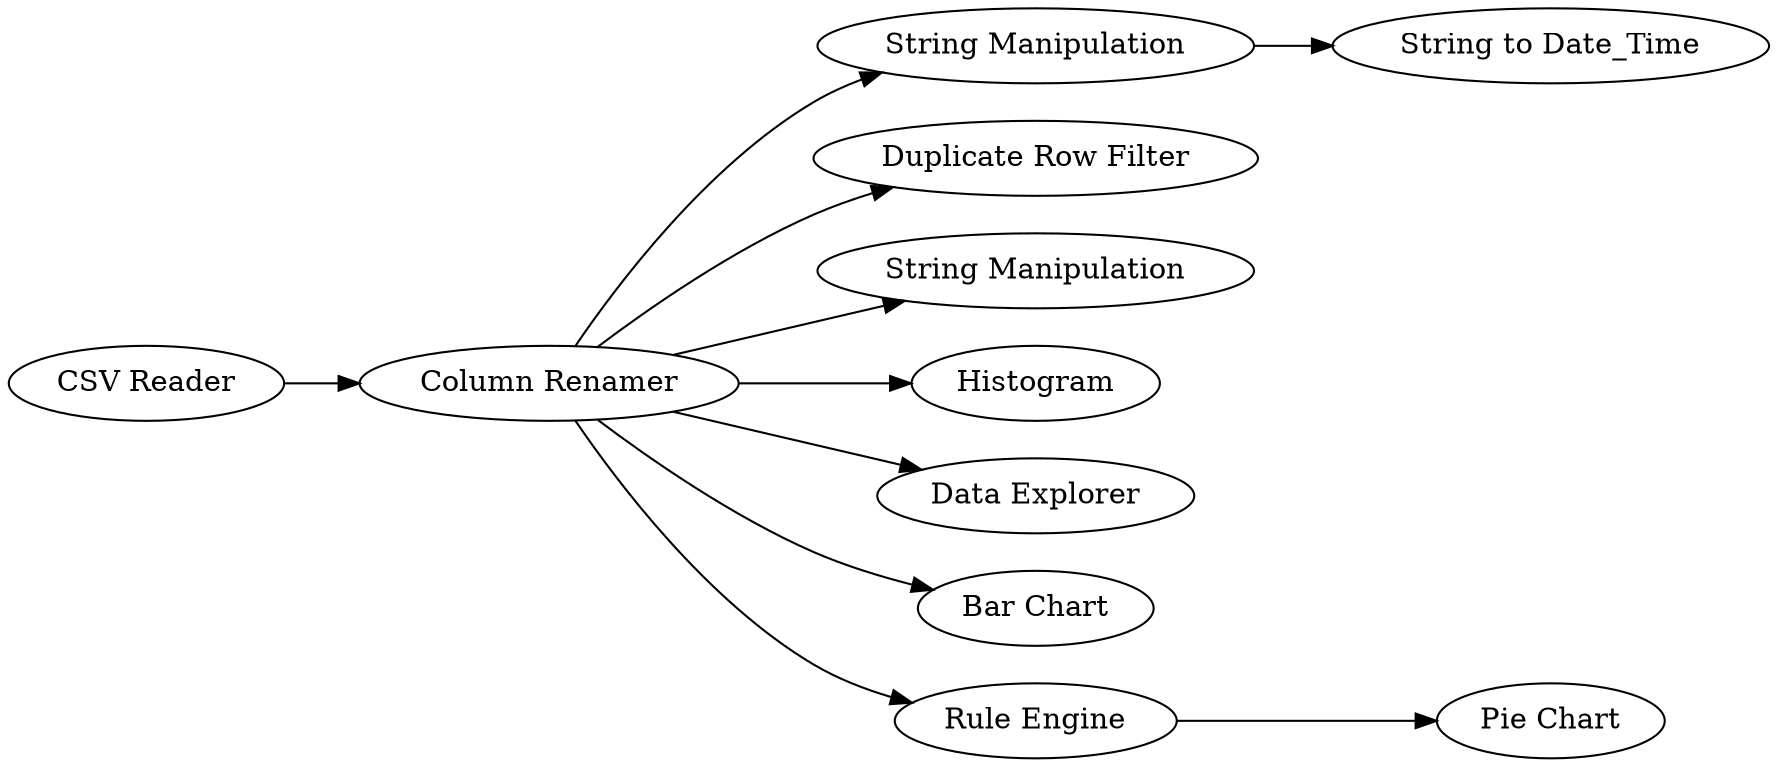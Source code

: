 digraph {
	"-7226029563233288045_6" [label="Pie Chart"]
	"-7226029563233288045_9" [label="String Manipulation"]
	"-7226029563233288045_8" [label="Duplicate Row Filter"]
	"-7226029563233288045_11" [label="String Manipulation"]
	"-7226029563233288045_3" [label=Histogram]
	"-7226029563233288045_5" [label="Data Explorer"]
	"-7226029563233288045_4" [label="Bar Chart"]
	"-7226029563233288045_1" [label="CSV Reader"]
	"-7226029563233288045_7" [label="Rule Engine"]
	"-7226029563233288045_2" [label="Column Renamer"]
	"-7226029563233288045_10" [label="String to Date_Time"]
	"-7226029563233288045_2" -> "-7226029563233288045_11"
	"-7226029563233288045_2" -> "-7226029563233288045_7"
	"-7226029563233288045_2" -> "-7226029563233288045_8"
	"-7226029563233288045_2" -> "-7226029563233288045_3"
	"-7226029563233288045_1" -> "-7226029563233288045_2"
	"-7226029563233288045_2" -> "-7226029563233288045_4"
	"-7226029563233288045_2" -> "-7226029563233288045_9"
	"-7226029563233288045_2" -> "-7226029563233288045_5"
	"-7226029563233288045_9" -> "-7226029563233288045_10"
	"-7226029563233288045_7" -> "-7226029563233288045_6"
	rankdir=LR
}
